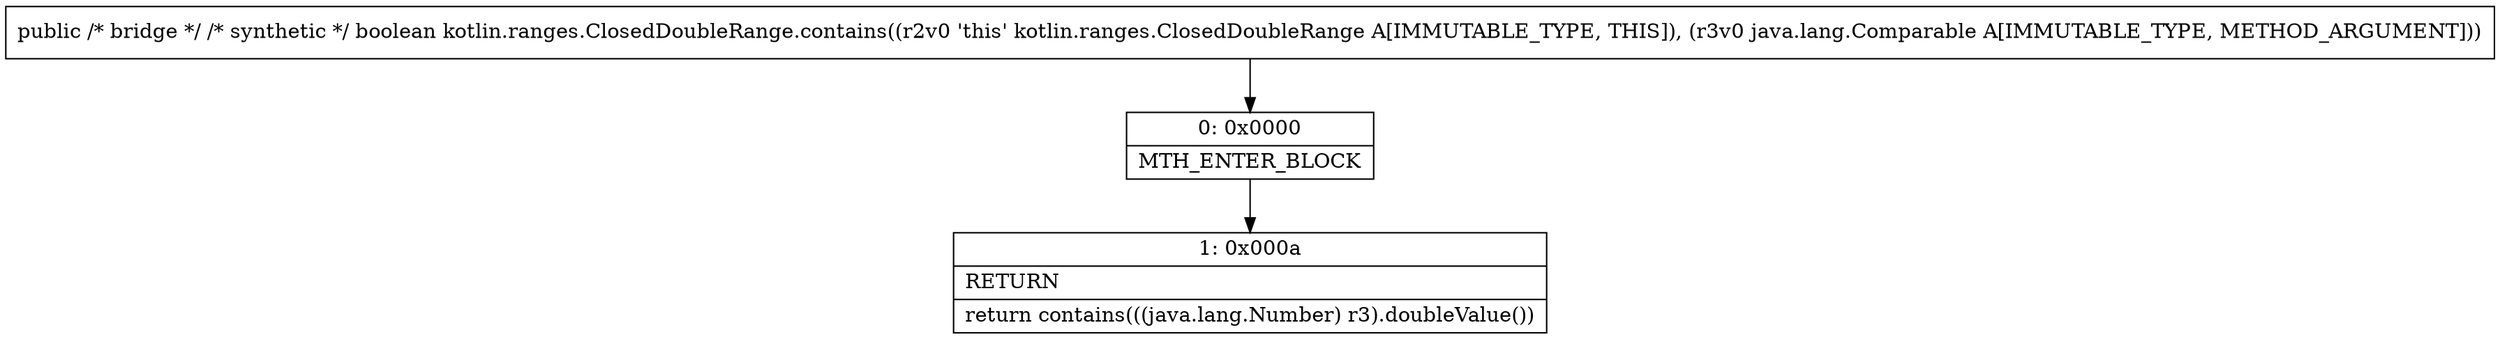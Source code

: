 digraph "CFG forkotlin.ranges.ClosedDoubleRange.contains(Ljava\/lang\/Comparable;)Z" {
Node_0 [shape=record,label="{0\:\ 0x0000|MTH_ENTER_BLOCK\l}"];
Node_1 [shape=record,label="{1\:\ 0x000a|RETURN\l|return contains(((java.lang.Number) r3).doubleValue())\l}"];
MethodNode[shape=record,label="{public \/* bridge *\/ \/* synthetic *\/ boolean kotlin.ranges.ClosedDoubleRange.contains((r2v0 'this' kotlin.ranges.ClosedDoubleRange A[IMMUTABLE_TYPE, THIS]), (r3v0 java.lang.Comparable A[IMMUTABLE_TYPE, METHOD_ARGUMENT])) }"];
MethodNode -> Node_0;
Node_0 -> Node_1;
}

